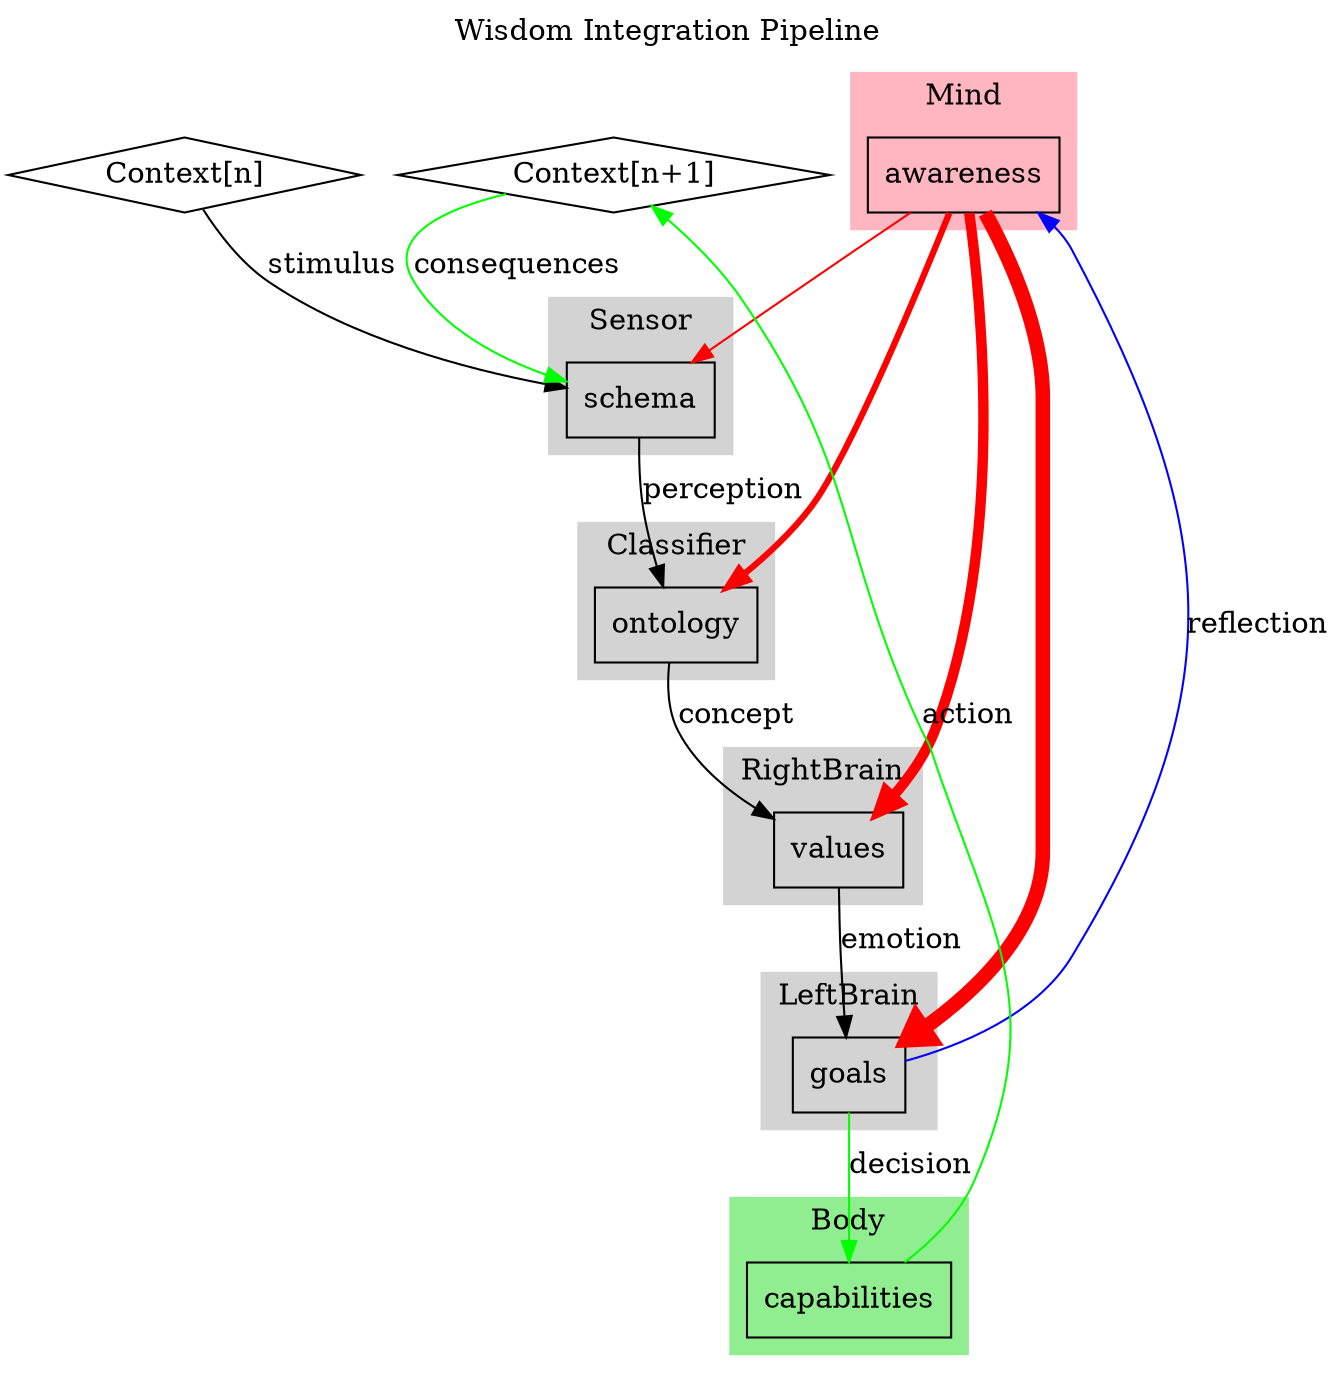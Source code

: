digraph WisdomIntegrationPipeline {

    label="Wisdom Integration Pipeline"; // Add a title to the graph
    labelloc="t"; // Position the label at the top

    // Context nodes
    Context_n [shape="diamond"; label="Context[n]";];
    Context_n1 [shape="diamond"; label="Context[n+1]";];

    subgraph cluster_Mind {
        label = "Mind";
        style = "filled";
        color = "lightpink";  // Different color for Mind cluster
        awareness [shape="box"];
    }

    // Define clusters for the parameters
    subgraph cluster_Sensor {
        label = "Sensor";
        style = "filled";
        color = "lightgrey";
        schema [shape="box"];
    }

    subgraph cluster_Classifier {
        label = "Classifier";
        style = "filled";
        color = "lightgrey";
        ontology [shape="box"];
    }

    subgraph cluster_RightBrain {
        label = "RightBrain";
        style = "filled";
        color = "lightgrey";
        values [shape="box"];
    }

    subgraph cluster_LeftBrain {
        label = "LeftBrain";
        style = "filled";
        color = "lightgrey";
        goals [shape="box"];
    }


    // Place Mind and Body clusters on the same level with different colors
    subgraph cluster_Body {
        label = "Body";
        style = "filled";
        color = "lightgreen";  // Different color for Body cluster
        capabilities [shape="box"];
    }


    // Main workflow connections
    Context_n -> schema [label="stimulus"];
    schema -> ontology [label="perception"];
    ontology -> values [label="concept"];
    values -> goals [label="emotion"];
    goals -> capabilities [label="decision", color="green"];
    capabilities -> Context_n1 [label="action", color="green", constraint=false];
    Context_n1 -> schema [label="consequences", color="green", constraint=false];

    // Reflection edges
    goals -> awareness [label="reflection", color="blue", constraint=false];
    awareness -> schema [color="red", penwidth=1];
    awareness -> ontology [color="red", penwidth=3];
    awareness -> values [color="red", penwidth=5];
    awareness -> goals [color="red", penwidth=7];
}
